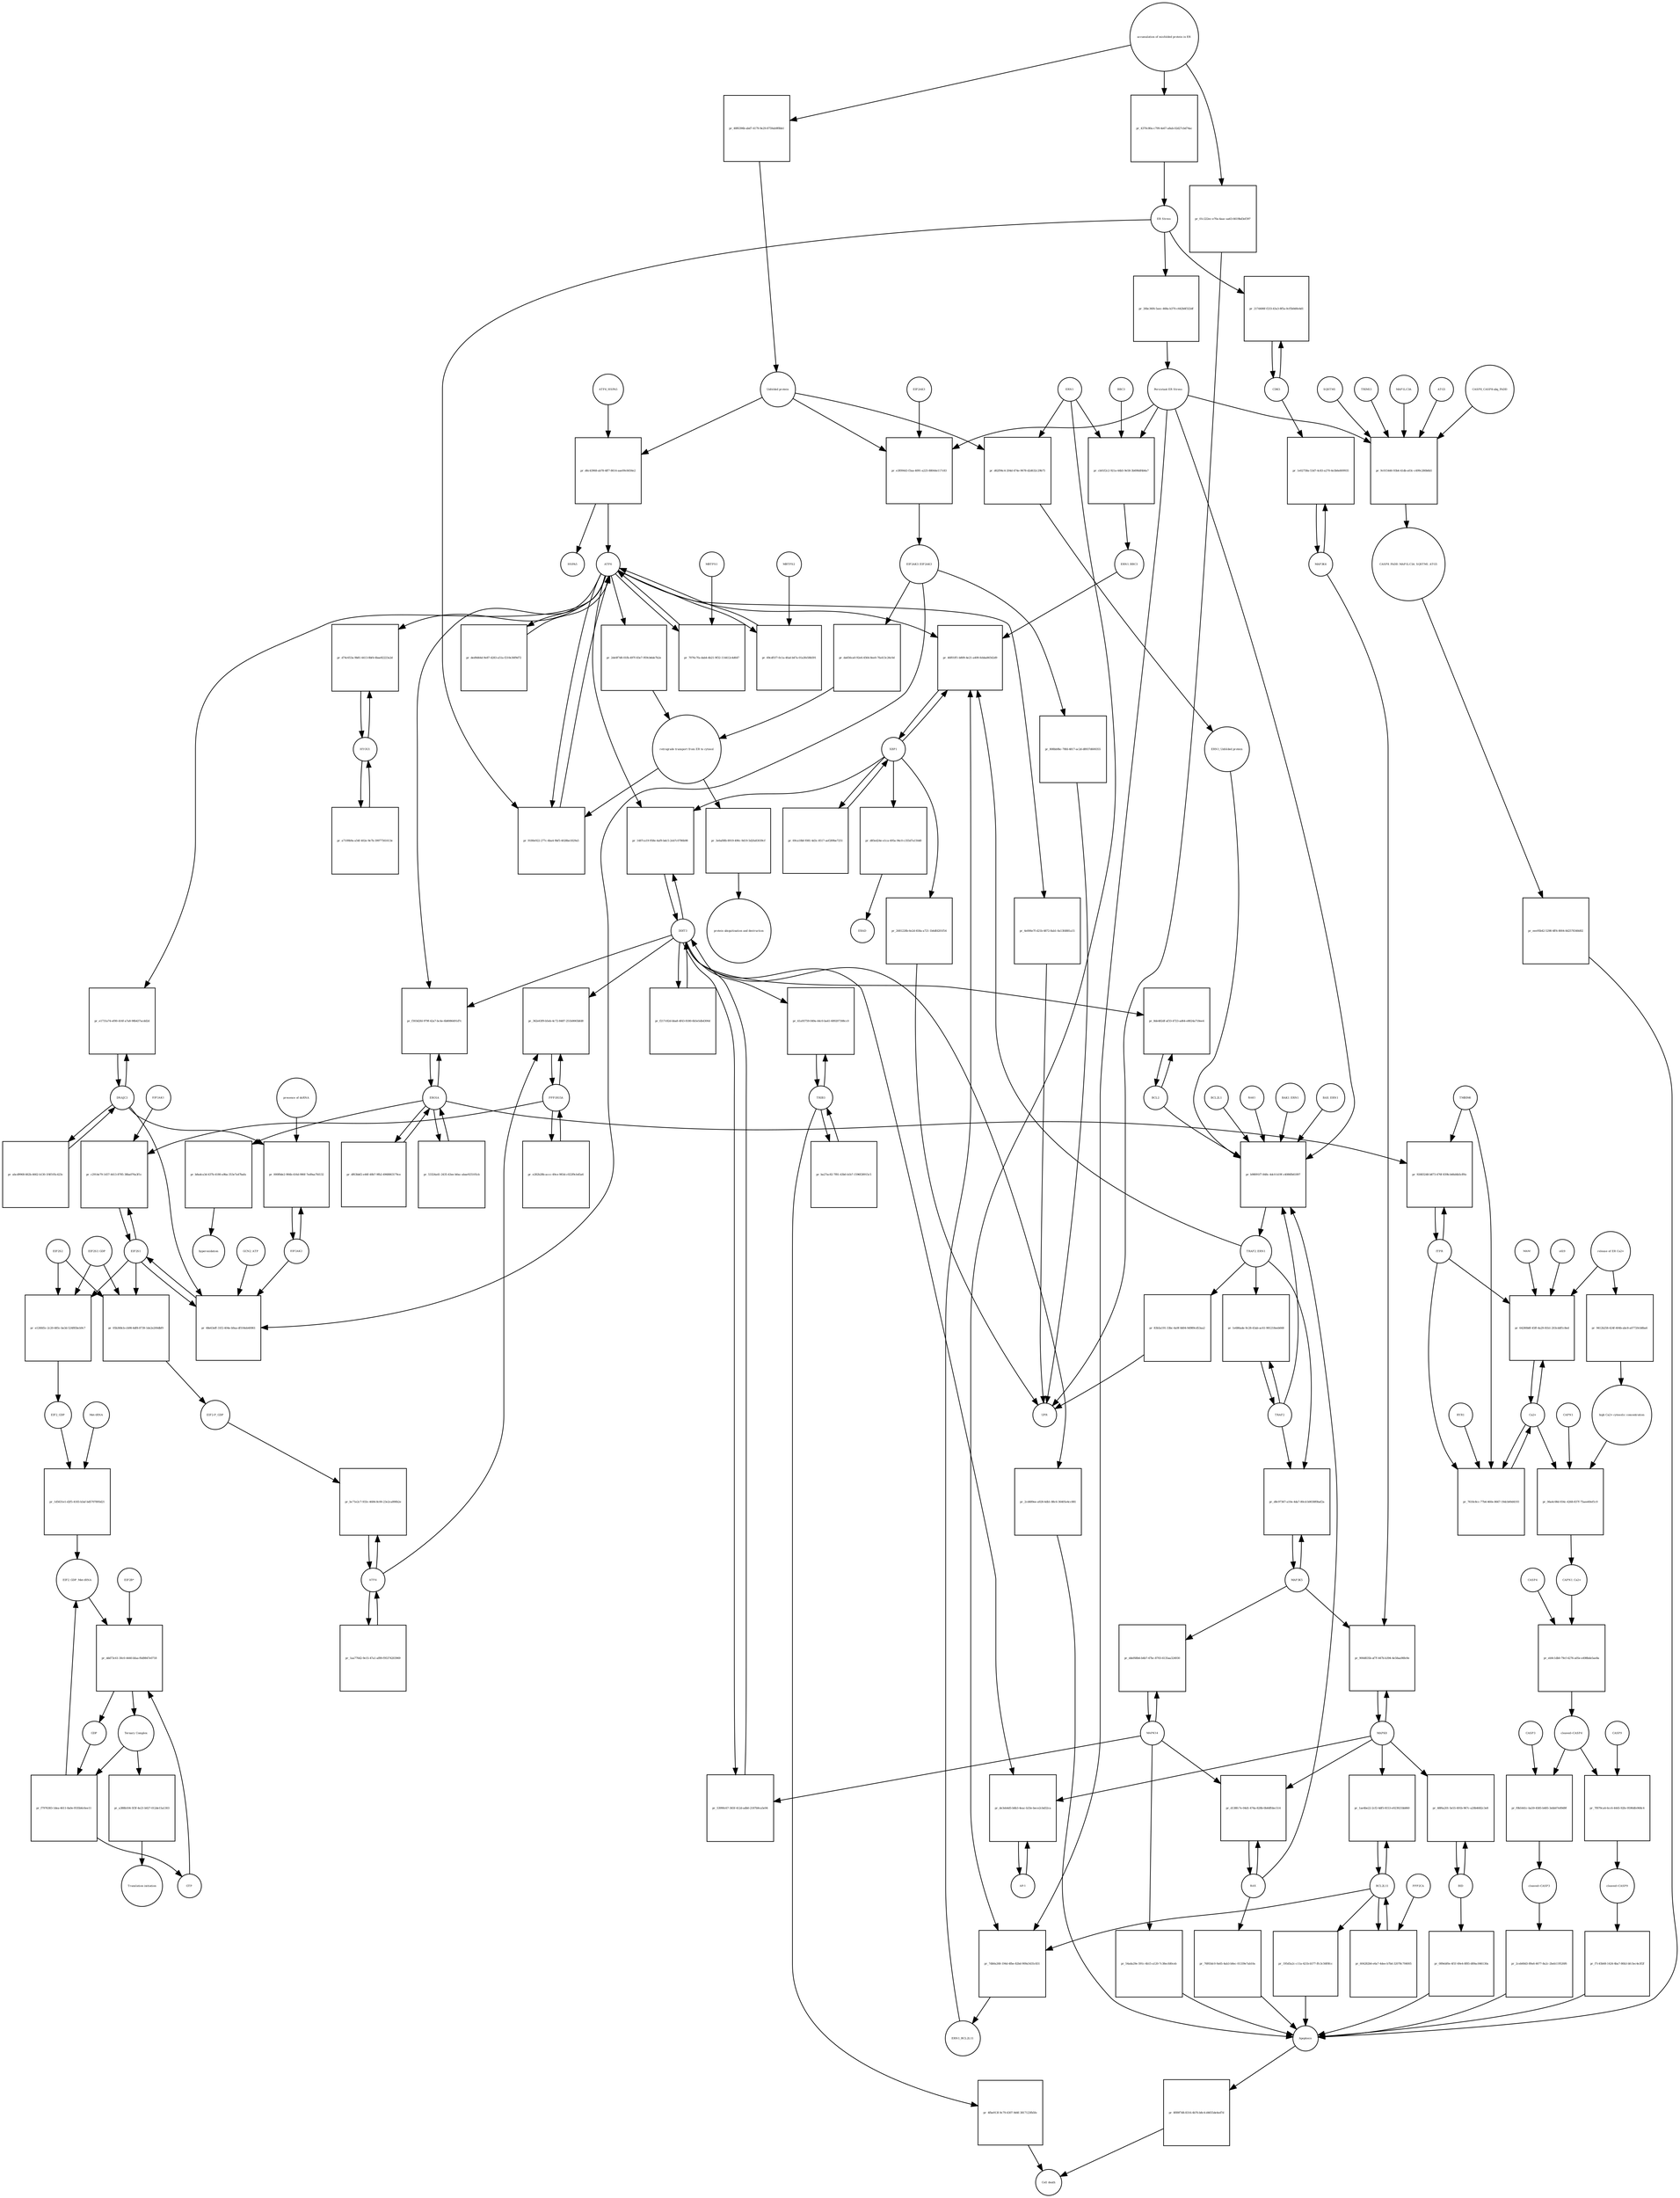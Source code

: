 strict digraph  {
ATF6_HSPA5 [annotation="", bipartite=0, cls=complex, fontsize=4, label=ATF6_HSPA5, shape=circle];
"pr_d6c43968-ab78-4ff7-8614-aae09c6656e2" [annotation="", bipartite=1, cls=process, fontsize=4, label="pr_d6c43968-ab78-4ff7-8614-aae09c6656e2", shape=square];
ATF6 [annotation="urn_miriam_hgnc.symbol_ATF6", bipartite=0, cls=macromolecule, fontsize=4, label=ATF6, shape=circle];
HSPA5 [annotation="urn_miriam_hgnc.symbol_HSPA5", bipartite=0, cls=macromolecule, fontsize=4, label=HSPA5, shape=circle];
"Unfolded protein" [annotation="", bipartite=0, cls=macromolecule, fontsize=4, label="Unfolded protein", shape=circle];
ERN1 [annotation="urn_miriam_hgnc.symbol_ERN1", bipartite=0, cls=macromolecule, fontsize=4, label=ERN1, shape=circle];
"pr_d62f94c4-204d-474e-9678-d2d632c29b75" [annotation="", bipartite=1, cls=process, fontsize=4, label="pr_d62f94c4-204d-474e-9678-d2d632c29b75", shape=square];
"ERN1_Unfolded protein" [annotation="", bipartite=0, cls=complex, fontsize=4, label="ERN1_Unfolded protein", shape=circle];
EIF2AK3_EIF2AK3 [annotation="", bipartite=0, cls=complex, fontsize=4, label=EIF2AK3_EIF2AK3, shape=circle];
"pr_da656ca0-92e6-4564-8ee0-7fa413c26c0d" [annotation="", bipartite=1, cls=process, fontsize=4, label="pr_da656ca0-92e6-4564-8ee0-7fa413c26c0d", shape=square];
"retrograde transport from ER to cytosol" [annotation="", bipartite=0, cls=phenotype, fontsize=4, label="retrograde transport from ER to cytosol", shape=circle];
"pr_2de0f7d0-01fb-497f-83e7-959cb6de7b2e" [annotation="", bipartite=1, cls=process, fontsize=4, label="pr_2de0f7d0-01fb-497f-83e7-959cb6de7b2e", shape=square];
"pr_3e6af8fb-8919-490c-9d19-5d2fa83039cf" [annotation="", bipartite=1, cls=process, fontsize=4, label="pr_3e6af8fb-8919-490c-9d19-5d2fa83039cf", shape=square];
"protein ubiquitination and destruction" [annotation="", bipartite=0, cls=phenotype, fontsize=4, label="protein ubiquitination and destruction", shape=circle];
"pr_b98091f7-848c-4dc0-b19f-c4086fb61897" [annotation="", bipartite=1, cls=process, fontsize=4, label="pr_b98091f7-848c-4dc0-b19f-c4086fb61897", shape=square];
TRAF2_ERN1 [annotation="", bipartite=0, cls=complex, fontsize=4, label=TRAF2_ERN1, shape=circle];
BAK1_ERN1 [annotation="", bipartite=0, cls=complex, fontsize=4, label=BAK1_ERN1, shape=circle];
BAX_ERN1 [annotation="", bipartite=0, cls=complex, fontsize=4, label=BAX_ERN1, shape=circle];
BCL2 [annotation="urn_miriam_hgnc.symbol_BCL2", bipartite=0, cls="nucleic acid feature", fontsize=4, label=BCL2, shape=circle];
BCL2L1 [annotation="urn_miriam_hgnc.symbol_BCL2L1", bipartite=0, cls=macromolecule, fontsize=4, label=BCL2L1, shape=circle];
"Persistant ER Stress" [annotation="", bipartite=0, cls=phenotype, fontsize=4, label="Persistant ER Stress", shape=circle];
BAX [annotation="urn_miriam_hgnc.symbol_BAX", bipartite=0, cls=macromolecule, fontsize=4, label=BAX, shape=circle];
BAK1 [annotation="urn_miriam_hgnc.symbol_BAK1", bipartite=0, cls=macromolecule, fontsize=4, label=BAK1, shape=circle];
TRAF2 [annotation="urn_miriam_hgnc.symbol_TRAF2", bipartite=0, cls=macromolecule, fontsize=4, label=TRAF2, shape=circle];
XBP1 [annotation="urn_miriam_hgnc.symbol_XBP1", bipartite=0, cls=macromolecule, fontsize=4, label=XBP1, shape=circle];
"pr_46f01ff1-b809-4e21-a409-febba86542d9" [annotation="", bipartite=1, cls=process, fontsize=4, label="pr_46f01ff1-b809-4e21-a409-febba86542d9", shape=square];
ERN1_BBC3 [annotation="", bipartite=0, cls=complex, fontsize=4, label=ERN1_BBC3, shape=circle];
ERN1_BCL2L11 [annotation="", bipartite=0, cls=complex, fontsize=4, label=ERN1_BCL2L11, shape=circle];
"pr_69ca18bf-f081-4d3c-8517-aef289be7251" [annotation="", bipartite=1, cls=process, fontsize=4, label="pr_69ca18bf-f081-4d3c-8517-aef289be7251", shape=square];
"pr_d85ed24e-e1ca-495a-94c0-c355d7a150d0" [annotation="", bipartite=1, cls=process, fontsize=4, label="pr_d85ed24e-e1ca-495a-94c0-c355d7a150d0", shape=square];
ERAD [annotation="", bipartite=0, cls=phenotype, fontsize=4, label=ERAD, shape=circle];
"pr_2681228b-6e2d-458a-a721-1b6dfd201f54" [annotation="", bipartite=1, cls=process, fontsize=4, label="pr_2681228b-6e2d-458a-a721-1b6dfd201f54", shape=square];
UPR [annotation="", bipartite=0, cls=phenotype, fontsize=4, label=UPR, shape=circle];
"pr_1e686ade-9c28-43ab-ac61-981218eeb668" [annotation="", bipartite=1, cls=process, fontsize=4, label="pr_1e686ade-9c28-43ab-ac61-981218eeb668", shape=square];
MAPK8 [annotation="urn_miriam_hgnc.symbol_MAPK8", bipartite=0, cls=macromolecule, fontsize=4, label=MAPK8, shape=circle];
"pr_900d835b-af7f-447b-b394-4e58aa98fe9e" [annotation="", bipartite=1, cls=process, fontsize=4, label="pr_900d835b-af7f-447b-b394-4e58aa98fe9e", shape=square];
MAP3K4 [annotation="urn_miriam_hgnc.symbol_MAP3K4", bipartite=0, cls=macromolecule, fontsize=4, label=MAP3K4, shape=circle];
MAP3K5 [annotation="urn_miriam_hgnc.symbol_MAP3K5", bipartite=0, cls=macromolecule, fontsize=4, label=MAP3K5, shape=circle];
MAPK14 [annotation="urn_miriam_hgnc.symbol_MAPK14", bipartite=0, cls=macromolecule, fontsize=4, label=MAPK14, shape=circle];
"pr_ddef68b6-b4b7-47bc-8703-6135aa324930" [annotation="", bipartite=1, cls=process, fontsize=4, label="pr_ddef68b6-b4b7-47bc-8703-6135aa324930", shape=square];
"pr_54ada29e-591c-4b15-a120-7c38ecfd0ceb" [annotation="", bipartite=1, cls=process, fontsize=4, label="pr_54ada29e-591c-4b15-a120-7c38ecfd0ceb", shape=square];
Apoptosis [annotation="", bipartite=0, cls=phenotype, fontsize=4, label=Apoptosis, shape=circle];
DDIT3 [annotation="urn_miriam_hgnc.symbol_DDIT3", bipartite=0, cls=macromolecule, fontsize=4, label=DDIT3, shape=circle];
"pr_53990c67-365f-412d-adb0-2187b9ca5e94" [annotation="", bipartite=1, cls=process, fontsize=4, label="pr_53990c67-365f-412d-adb0-2187b9ca5e94", shape=square];
"pr_2cd489ee-a928-4db1-88c6-36405e4cc881" [annotation="", bipartite=1, cls=process, fontsize=4, label="pr_2cd489ee-a928-4db1-88c6-36405e4cc881", shape=square];
"pr_8de482df-af33-4723-ad64-e8024a718ee4" [annotation="", bipartite=1, cls=process, fontsize=4, label="pr_8de482df-af33-4723-ad64-e8024a718ee4", shape=square];
"pr_9180e922-277c-4ba4-9bf5-4028be1829a5" [annotation="", bipartite=1, cls=process, fontsize=4, label="pr_9180e922-277c-4ba4-9bf5-4028be1829a5", shape=square];
"ER Stress" [annotation="", bipartite=0, cls=phenotype, fontsize=4, label="ER Stress", shape=circle];
"pr_7076c7fa-dab4-4b21-9f32-114412c4d647" [annotation="", bipartite=1, cls=process, fontsize=4, label="pr_7076c7fa-dab4-4b21-9f32-114412c4d647", shape=square];
MBTPS1 [annotation="urn_miriam_hgnc.symbol_MBTPS1", bipartite=0, cls=macromolecule, fontsize=4, label=MBTPS1, shape=circle];
"pr_69cdf1f7-0c1a-4fad-b47a-01a3fe58b591" [annotation="", bipartite=1, cls=process, fontsize=4, label="pr_69cdf1f7-0c1a-4fad-b47a-01a3fe58b591", shape=square];
MBTPS2 [annotation="urn_miriam_hgnc.symbol_MBTPS2", bipartite=0, cls=macromolecule, fontsize=4, label=MBTPS2, shape=circle];
"pr_ded9d44d-9e87-4283-a51a-f210e36f9d72" [annotation="", bipartite=1, cls=process, fontsize=4, label="pr_ded9d44d-9e87-4283-a51a-f210e36f9d72", shape=square];
"pr_f217c82d-bba8-4f43-8180-6b5e5db4300d" [annotation="", bipartite=1, cls=process, fontsize=4, label="pr_f217c82d-bba8-4f43-8180-6b5e5db4300d", shape=square];
"pr_1487ca19-958e-4af9-bdc5-2eb7c0786b98" [annotation="", bipartite=1, cls=process, fontsize=4, label="pr_1487ca19-958e-4af9-bdc5-2eb7c0786b98", shape=square];
EIF2S1 [annotation="urn_miriam_hgnc.symbol_EIF2S1", bipartite=0, cls=macromolecule, fontsize=4, label=EIF2S1, shape=circle];
"pr_48e63eff-31f2-404e-b9aa-df104eb40061" [annotation="", bipartite=1, cls=process, fontsize=4, label="pr_48e63eff-31f2-404e-b9aa-df104eb40061", shape=square];
GCN2_ATP [annotation="", bipartite=0, cls=complex, fontsize=4, label=GCN2_ATP, shape=circle];
EIF2AK2 [annotation="urn_miriam_hgnc.symbol_EIF2AK2", bipartite=0, cls=macromolecule, fontsize=4, label=EIF2AK2, shape=circle];
DNAJC3 [annotation="urn_miriam_hgnc.symbol_DNAJC3", bipartite=0, cls=macromolecule, fontsize=4, label=DNAJC3, shape=circle];
EIF2S2 [annotation="urn_miriam_hgnc.symbol_EIF2S2", bipartite=0, cls=macromolecule, fontsize=4, label=EIF2S2, shape=circle];
"pr_e126fd5c-2c20-485c-be3d-524f85bcb9c7" [annotation="", bipartite=1, cls=process, fontsize=4, label="pr_e126fd5c-2c20-485c-be3d-524f85bcb9c7", shape=square];
EIF2S3_GDP [annotation="", bipartite=0, cls=complex, fontsize=4, label=EIF2S3_GDP, shape=circle];
EIF2_GDP [annotation="", bipartite=0, cls=complex, fontsize=4, label=EIF2_GDP, shape=circle];
"EIF2_GDP_Met-tRNA" [annotation="", bipartite=0, cls=complex, fontsize=4, label="EIF2_GDP_Met-tRNA", shape=circle];
"pr_ddd73c61-30c0-4440-bfaa-f6d9847e0718" [annotation="", bipartite=1, cls=process, fontsize=4, label="pr_ddd73c61-30c0-4440-bfaa-f6d9847e0718", shape=square];
"Ternary Complex" [annotation="", bipartite=0, cls=complex, fontsize=4, label="Ternary Complex", shape=circle];
"EIF2B*" [annotation="", bipartite=0, cls=complex, fontsize=4, label="EIF2B*", shape=circle];
GTP [annotation="urn_miriam_obo.chebi_CHEBI%3A57600", bipartite=0, cls="simple chemical", fontsize=4, label=GTP, shape=circle];
GDP [annotation="urn_miriam_obo.chebi_CHEBI%3A65180", bipartite=0, cls="simple chemical", fontsize=4, label=GDP, shape=circle];
"pr_f7976383-1dea-4611-8a0e-f035b6c6ee11" [annotation="", bipartite=1, cls=process, fontsize=4, label="pr_f7976383-1dea-4611-8a0e-f035b6c6ee11", shape=square];
ATF4 [annotation="urn_miriam_hgnc.symbol_ATF4", bipartite=0, cls=macromolecule, fontsize=4, label=ATF4, shape=circle];
"pr_bc71e2c7-933c-4684-8c00-23e2ca890b2e" [annotation="", bipartite=1, cls=process, fontsize=4, label="pr_bc71e2c7-933c-4684-8c00-23e2ca890b2e", shape=square];
"EIF2-P_GDP" [annotation="", bipartite=0, cls=complex, fontsize=4, label="EIF2-P_GDP", shape=circle];
"pr_1aa770d2-9e15-47a1-af89-f95374203969" [annotation="", bipartite=1, cls=process, fontsize=4, label="pr_1aa770d2-9e15-47a1-af89-f95374203969", shape=square];
PPP1R15A [annotation="urn_miriam_hgnc.symbol_PPP1R15A", bipartite=0, cls=macromolecule, fontsize=4, label=PPP1R15A, shape=circle];
"pr_362e63f9-b5eb-4c72-8487-251b0065bfd8" [annotation="", bipartite=1, cls=process, fontsize=4, label="pr_362e63f9-b5eb-4c72-8487-251b0065bfd8", shape=square];
"pr_e282b28b-accc-49ce-983d-c022f9cb45a6" [annotation="", bipartite=1, cls=process, fontsize=4, label="pr_e282b28b-accc-49ce-983d-c022f9cb45a6", shape=square];
"pr_a388b104-5f3f-4e21-b027-012de15a1303" [annotation="", bipartite=1, cls=process, fontsize=4, label="pr_a388b104-5f3f-4e21-b027-012de15a1303", shape=square];
"Translation initiation" [annotation="", bipartite=0, cls=phenotype, fontsize=4, label="Translation initiation", shape=circle];
"pr_d8c97367-a10e-4da7-80cd-b0038f0baf2a" [annotation="", bipartite=1, cls=process, fontsize=4, label="pr_d8c97367-a10e-4da7-80cd-b0038f0baf2a", shape=square];
ERO1A [annotation="urn_miriam_hgnc.symbol_ERO1A", bipartite=0, cls=macromolecule, fontsize=4, label=ERO1A, shape=circle];
"pr_f303d2fd-979f-42a7-bc4e-6b8086491d7c" [annotation="", bipartite=1, cls=process, fontsize=4, label="pr_f303d2fd-979f-42a7-bc4e-6b8086491d7c", shape=square];
"pr_53324a41-2435-43ee-b0ac-abae925105cb" [annotation="", bipartite=1, cls=process, fontsize=4, label="pr_53324a41-2435-43ee-b0ac-abae925105cb", shape=square];
"pr_c2914e79-1457-4413-8785-38ba076a3f1c" [annotation="", bipartite=1, cls=process, fontsize=4, label="pr_c2914e79-1457-4413-8785-38ba076a3f1c", shape=square];
EIF2AK1 [annotation="urn_miriam_hgnc.symbol_EIF2AK1", bipartite=0, cls=macromolecule, fontsize=4, label=EIF2AK1, shape=circle];
"pr_d138fc7e-04d1-474a-828b-0b44ffdec514" [annotation="", bipartite=1, cls=process, fontsize=4, label="pr_d138fc7e-04d1-474a-828b-0b44ffdec514", shape=square];
"pr_76f65dc0-9a65-4ab3-b8ec-01339e7ab10a" [annotation="", bipartite=1, cls=process, fontsize=4, label="pr_76f65dc0-9a65-4ab3-b8ec-01339e7ab10a", shape=square];
"Ca2+" [annotation="urn_miriam_obo.chebi_CHEBI%3A29108", bipartite=0, cls="simple chemical", fontsize=4, label="Ca2+", shape=circle];
"pr_64280b8f-45ff-4a29-81b1-203cddf1c8ed" [annotation="", bipartite=1, cls=process, fontsize=4, label="pr_64280b8f-45ff-4a29-81b1-203cddf1c8ed", shape=square];
"release of ER Ca2+" [annotation="", bipartite=0, cls=phenotype, fontsize=4, label="release of ER Ca2+", shape=circle];
ITPR [annotation="urn_miriam_hgnc.symbol_ITPR1|urn_miriam_hgnc.symbol_ITPR2|urn_miriam_hgnc.symbol_ITPR3", bipartite=0, cls=macromolecule, fontsize=4, label=ITPR, shape=circle];
MAM [annotation="", bipartite=0, cls=phenotype, fontsize=4, label=MAM, shape=circle];
s619 [annotation="", bipartite=0, cls=complex, fontsize=4, label=s619, shape=circle];
"pr_1e02758a-53d7-4c83-a270-4e3b6e809935" [annotation="", bipartite=1, cls=process, fontsize=4, label="pr_1e02758a-53d7-4c83-a270-4e3b6e809935", shape=square];
CDK5 [annotation="urn_miriam_hgnc.symbol_CDK5", bipartite=0, cls=macromolecule, fontsize=4, label=CDK5, shape=circle];
"pr_217d406f-f233-43a3-8f5a-0cf5b0d0e4d1" [annotation="", bipartite=1, cls="uncertain process", fontsize=4, label="pr_217d406f-f233-43a3-8f5a-0cf5b0d0e4d1", shape=square];
"pr_8f89f7d8-8316-4b76-b8c4-d4655de4ed7d" [annotation="", bipartite=1, cls=process, fontsize=4, label="pr_8f89f7d8-8316-4b76-b8c4-d4655de4ed7d", shape=square];
"Cell death" [annotation="", bipartite=0, cls=phenotype, fontsize=4, label="Cell death", shape=circle];
"pr_7618c8cc-77b4-460e-8667-19dcb00d4193" [annotation="", bipartite=1, cls=process, fontsize=4, label="pr_7618c8cc-77b4-460e-8667-19dcb00d4193", shape=square];
TMBIM6 [annotation="urn_miriam_hgnc.symbol_TMBIM6", bipartite=0, cls=macromolecule, fontsize=4, label=TMBIM6, shape=circle];
RYR1 [annotation="urn_miriam_hgnc.symbol_RYR1", bipartite=0, cls=macromolecule, fontsize=4, label=RYR1, shape=circle];
EIF2AK3 [annotation="urn_miriam_hgnc.symbol_EIF2AK3", bipartite=0, cls=macromolecule, fontsize=4, label=EIF2AK3, shape=circle];
"pr_e3f09443-f3aa-4091-a225-88044e117c83" [annotation="", bipartite=1, cls=process, fontsize=4, label="pr_e3f09443-f3aa-4091-a225-88044e117c83", shape=square];
"pr_b8adca3d-437b-4180-a9ba-353e7a47bafa" [annotation="", bipartite=1, cls=process, fontsize=4, label="pr_b8adca3d-437b-4180-a9ba-353e7a47bafa", shape=square];
hyperoxidation [annotation="", bipartite=0, cls=phenotype, fontsize=4, label=hyperoxidation, shape=circle];
"pr_df63bbf2-e46f-48b7-9fb2-4968863179ce" [annotation="", bipartite=1, cls=process, fontsize=4, label="pr_df63bbf2-e46f-48b7-9fb2-4968863179ce", shape=square];
"pr_26bc36f4-5aec-468a-b370-c642b6f322df" [annotation="", bipartite=1, cls=process, fontsize=4, label="pr_26bc36f4-5aec-468a-b370-c642b6f322df", shape=square];
"CASP8_CASP8-ubq_FADD" [annotation="", bipartite=0, cls=complex, fontsize=4, label="CASP8_CASP8-ubq_FADD", shape=circle];
"pr_9c015446-93b4-41db-a03c-c499c280b6b5" [annotation="", bipartite=1, cls=process, fontsize=4, label="pr_9c015446-93b4-41db-a03c-c499c280b6b5", shape=square];
"SQSTM1 " [annotation="urn_miriam_hgnc.symbol_SQSTM1", bipartite=0, cls=macromolecule, fontsize=4, label="SQSTM1 ", shape=circle];
CASP8_FADD_MAP1LC3A_SQSTM1_ATG5 [annotation="", bipartite=0, cls=complex, fontsize=4, label=CASP8_FADD_MAP1LC3A_SQSTM1_ATG5, shape=circle];
TRIM13 [annotation="urn_miriam_hgnc.symbol_TRIM13", bipartite=0, cls=macromolecule, fontsize=4, label=TRIM13, shape=circle];
MAP1LC3A [annotation="urn_miriam_hgnc.symbol_MAP1LC3A", bipartite=0, cls=macromolecule, fontsize=4, label=MAP1LC3A, shape=circle];
ATG5 [annotation="urn_miriam_hgnc.symbol_ATG5", bipartite=0, cls=macromolecule, fontsize=4, label=ATG5, shape=circle];
"pr_eee95b42-5298-4ff4-8004-8d2578348d02" [annotation="", bipartite=1, cls=process, fontsize=4, label="pr_eee95b42-5298-4ff4-8004-8d2578348d02", shape=square];
"AP-1" [annotation="urn_miriam_hgnc.symbol_FOS|urn_miriam_hgnc.symbol_FOSB|urn_miriam_hgnc.symbol_FOSL1|urn_miriam_hgnc.symbol_FOSL2|urn_miriam_hgnc.symbol_JUN|urn_miriam_hgnc.symbol_JUNB|urn_miriam_hgnc.symbol_JUND", bipartite=0, cls=macromolecule, fontsize=4, label="AP-1", shape=circle];
"pr_de3eb4d5-b6b3-4eac-b33e-bece2cbd32ca" [annotation="", bipartite=1, cls=process, fontsize=4, label="pr_de3eb4d5-b6b3-4eac-b33e-bece2cbd32ca", shape=square];
"pr_000f8de2-984b-416d-986f-7ed9aa7fd132" [annotation="", bipartite=1, cls=process, fontsize=4, label="pr_000f8de2-984b-416d-986f-7ed9aa7fd132", shape=square];
"presence of dsRNA" [annotation="", bipartite=0, cls=phenotype, fontsize=4, label="presence of dsRNA", shape=circle];
"Met-tRNA" [annotation="urn_miriam_hgnc_HGNC%3A34779", bipartite=0, cls="nucleic acid feature", fontsize=4, label="Met-tRNA", shape=circle];
"pr_1d5631e1-d2f5-4183-b3af-bd5707895d21" [annotation="", bipartite=1, cls=process, fontsize=4, label="pr_1d5631e1-d2f5-4183-b3af-bd5707895d21", shape=square];
"pr_05b368cb-cb98-4df8-8739-1de2e200dbf9" [annotation="", bipartite=1, cls=process, fontsize=4, label="pr_05b368cb-cb98-4df8-8739-1de2e200dbf9", shape=square];
"accumulation of misfolded protein in ER" [annotation="", bipartite=0, cls=phenotype, fontsize=4, label="accumulation of misfolded protein in ER", shape=circle];
"pr_48f6396b-abd7-4179-9e29-8759ab9f8bb1" [annotation="", bipartite=1, cls=process, fontsize=4, label="pr_48f6396b-abd7-4179-9e29-8759ab9f8bb1", shape=square];
"pr_4370c80a-c799-4e67-a8ab-02d27cbd74ac" [annotation="", bipartite=1, cls=process, fontsize=4, label="pr_4370c80a-c799-4e67-a8ab-02d27cbd74ac", shape=square];
"pr_01c222ec-e70a-4aac-aa63-6619bd3ef397" [annotation="", bipartite=1, cls=process, fontsize=4, label="pr_01c222ec-e70a-4aac-aa63-6619bd3ef397", shape=square];
"pr_808bb9bc-78fd-4817-ac2d-d8937d600355" [annotation="", bipartite=1, cls=process, fontsize=4, label="pr_808bb9bc-78fd-4817-ac2d-d8937d600355", shape=square];
"pr_83b5a191-33bc-4a9f-8d04-9d989cd53aa2" [annotation="", bipartite=1, cls=process, fontsize=4, label="pr_83b5a191-33bc-4a9f-8d04-9d989cd53aa2", shape=square];
"pr_4e006e7f-d21b-4872-8ab1-0a13fd881a15" [annotation="", bipartite=1, cls=process, fontsize=4, label="pr_4e006e7f-d21b-4872-8ab1-0a13fd881a15", shape=square];
BCL2L11 [annotation="urn_miriam_hgnc.symbol_BCL2L11", bipartite=0, cls=macromolecule, fontsize=4, label=BCL2L11, shape=circle];
"pr_1ae4be22-2cf2-4df5-8153-e923921bb860" [annotation="", bipartite=1, cls=process, fontsize=4, label="pr_1ae4be22-2cf2-4df5-8153-e923921bb860", shape=square];
BID [annotation="urn_miriam_hgnc.symbol_BID", bipartite=0, cls=macromolecule, fontsize=4, label=BID, shape=circle];
"pr_48f6a201-5e55-491b-967c-a20b4682c3e8" [annotation="", bipartite=1, cls=process, fontsize=4, label="pr_48f6a201-5e55-491b-967c-a20b4682c3e8", shape=square];
"pr_195d5a2c-c11a-421b-b577-ffc3c56f0fcc" [annotation="", bipartite=1, cls=process, fontsize=4, label="pr_195d5a2c-c11a-421b-b577-ffc3c56f0fcc", shape=square];
"pr_089ebf0e-4f1f-49e4-8f85-d89ac846130a" [annotation="", bipartite=1, cls=process, fontsize=4, label="pr_089ebf0e-4f1f-49e4-8f85-d89ac846130a", shape=square];
"pr_7db0a268-194d-4fbe-82bd-909a5435c831" [annotation="", bipartite=1, cls=process, fontsize=4, label="pr_7db0a268-194d-4fbe-82bd-909a5435c831", shape=square];
"pr_cb01f2c2-921a-44b5-9e58-3b698df4b6a7" [annotation="", bipartite=1, cls=process, fontsize=4, label="pr_cb01f2c2-921a-44b5-9e58-3b698df4b6a7", shape=square];
BBC3 [annotation="urn_miriam_hgnc.symbol_BBC3", bipartite=0, cls=macromolecule, fontsize=4, label=BBC3, shape=circle];
"pr_604282b6-e6a7-4dee-b7bd-32078c704005" [annotation="", bipartite=1, cls=process, fontsize=4, label="pr_604282b6-e6a7-4dee-b7bd-32078c704005", shape=square];
PPP2CA [annotation="urn_miriam_hgnc.symbol_PPP2CA", bipartite=0, cls=macromolecule, fontsize=4, label=PPP2CA, shape=circle];
TRIB3 [annotation="urn_miriam_hgnc.symbol_TRIB3", bipartite=0, cls=macromolecule, fontsize=4, label=TRIB3, shape=circle];
"pr_41a93759-049a-44c0-ba41-689207308cc0" [annotation="", bipartite=1, cls=process, fontsize=4, label="pr_41a93759-049a-44c0-ba41-689207308cc0", shape=square];
"pr_ba27ac82-7f81-43b0-b1b7-1596f28915c5" [annotation="", bipartite=1, cls=process, fontsize=4, label="pr_ba27ac82-7f81-43b0-b1b7-1596f28915c5", shape=square];
"pr_4fbe913f-9c79-4307-9d4f-3817123fb5fe" [annotation="", bipartite=1, cls=process, fontsize=4, label="pr_4fbe913f-9c79-4307-9d4f-3817123fb5fe", shape=square];
"pr_9412b258-424f-404b-abc8-a07720cb8ba6" [annotation="", bipartite=1, cls=process, fontsize=4, label="pr_9412b258-424f-404b-abc8-a07720cb8ba6", shape=square];
"high Ca2+ cytosolic concentration" [annotation="", bipartite=0, cls=phenotype, fontsize=4, label="high Ca2+ cytosolic concentration", shape=circle];
"pr_e1731a74-ef00-416f-a7a8-98b437acdd2d" [annotation="", bipartite=1, cls=process, fontsize=4, label="pr_e1731a74-ef00-416f-a7a8-98b437acdd2d", shape=square];
"pr_abcd9968-662b-4662-b130-1f4f105c423c" [annotation="", bipartite=1, cls=process, fontsize=4, label="pr_abcd9968-662b-4662-b130-1f4f105c423c", shape=square];
"pr_92683248-b873-476f-839b-b66d4b5cff6c" [annotation="", bipartite=1, cls=process, fontsize=4, label="pr_92683248-b873-476f-839b-b66d4b5cff6c", shape=square];
CASP4 [annotation="urn_miriam_hgnc.symbol_CASP4", bipartite=0, cls=macromolecule, fontsize=4, label=CASP4, shape=circle];
"pr_eb9c1db0-79cf-4276-a05e-e498bde5ae8a" [annotation="", bipartite=1, cls=process, fontsize=4, label="pr_eb9c1db0-79cf-4276-a05e-e498bde5ae8a", shape=square];
"cleaved~CASP4" [annotation="urn_miriam_hgnc.symbol_CASP4", bipartite=0, cls=macromolecule, fontsize=4, label="cleaved~CASP4", shape=circle];
"CAPN1_Ca2+" [annotation="", bipartite=0, cls=complex, fontsize=4, label="CAPN1_Ca2+", shape=circle];
CASP3 [annotation="urn_miriam_hgnc.symbol_CASP3", bipartite=0, cls=macromolecule, fontsize=4, label=CASP3, shape=circle];
"pr_f0b5441c-ba59-4585-b485-3ebb07e89d9f" [annotation="", bipartite=1, cls=process, fontsize=4, label="pr_f0b5441c-ba59-4585-b485-3ebb07e89d9f", shape=square];
"cleaved~CASP3" [annotation="urn_miriam_hgnc.symbol_CASP3", bipartite=0, cls=macromolecule, fontsize=4, label="cleaved~CASP3", shape=circle];
CASP9 [annotation="urn_miriam_hgnc.symbol_CSAP9", bipartite=0, cls=macromolecule, fontsize=4, label=CASP9, shape=circle];
"pr_7f879ca4-6cc6-4445-92fe-9590dfe968c4" [annotation="", bipartite=1, cls=process, fontsize=4, label="pr_7f879ca4-6cc6-4445-92fe-9590dfe968c4", shape=square];
"cleaved~CASP9" [annotation="urn_miriam_hgnc.symbol_CASP9", bipartite=0, cls=macromolecule, fontsize=4, label="cleaved~CASP9", shape=circle];
CAPN1 [annotation="urn_miriam_hgnc.symbol_CAPN1", bipartite=0, cls=macromolecule, fontsize=4, label=CAPN1, shape=circle];
"pr_06a4c08d-934c-4268-837f-75aee60ef1c9" [annotation="", bipartite=1, cls=process, fontsize=4, label="pr_06a4c08d-934c-4268-837f-75aee60ef1c9", shape=square];
"pr_2ceb68d3-89a6-4677-8a2c-2beb119526f6" [annotation="", bipartite=1, cls=process, fontsize=4, label="pr_2ceb68d3-89a6-4677-8a2c-2beb119526f6", shape=square];
"pr_f7c45b68-1424-4ba7-86b3-bfc5ec4e3f2f" [annotation="", bipartite=1, cls=process, fontsize=4, label="pr_f7c45b68-1424-4ba7-86b3-bfc5ec4e3f2f", shape=square];
HYOU1 [annotation="urn_miriam_hgnc.symbol_HYOU1", bipartite=0, cls=macromolecule, fontsize=4, label=HYOU1, shape=circle];
"pr_d74c653a-9b81-4413-8bf4-6bae82223a2d" [annotation="", bipartite=1, cls=process, fontsize=4, label="pr_d74c653a-9b81-4413-8bf4-6bae82223a2d", shape=square];
"pr_a7109b9a-a54f-402e-9e7b-39977561613e" [annotation="", bipartite=1, cls=process, fontsize=4, label="pr_a7109b9a-a54f-402e-9e7b-39977561613e", shape=square];
ATF6_HSPA5 -> "pr_d6c43968-ab78-4ff7-8614-aae09c6656e2"  [annotation="", interaction_type=consumption];
"pr_d6c43968-ab78-4ff7-8614-aae09c6656e2" -> ATF6  [annotation="", interaction_type=production];
"pr_d6c43968-ab78-4ff7-8614-aae09c6656e2" -> HSPA5  [annotation="", interaction_type=production];
ATF6 -> "pr_2de0f7d0-01fb-497f-83e7-959cb6de7b2e"  [annotation="", interaction_type=consumption];
ATF6 -> "pr_46f01ff1-b809-4e21-a409-febba86542d9"  [annotation="urn_miriam_pubmed_26587781|urn_miriam_pubmed_23430059", interaction_type=catalysis];
ATF6 -> "pr_9180e922-277c-4ba4-9bf5-4028be1829a5"  [annotation="", interaction_type=consumption];
ATF6 -> "pr_7076c7fa-dab4-4b21-9f32-114412c4d647"  [annotation="", interaction_type=consumption];
ATF6 -> "pr_69cdf1f7-0c1a-4fad-b47a-01a3fe58b591"  [annotation="", interaction_type=consumption];
ATF6 -> "pr_ded9d44d-9e87-4283-a51a-f210e36f9d72"  [annotation="", interaction_type=consumption];
ATF6 -> "pr_1487ca19-958e-4af9-bdc5-2eb7c0786b98"  [annotation="urn_miriam_pubmed_26587781|urn_miriam_pubmed_17991856|urn_miriam_pubmed_28843399", interaction_type=catalysis];
ATF6 -> "pr_f303d2fd-979f-42a7-bc4e-6b8086491d7c"  [annotation="urn_miriam_pubmed_23850759|urn_miriam_pubmed_25387528", interaction_type=catalysis];
ATF6 -> "pr_4e006e7f-d21b-4872-8ab1-0a13fd881a15"  [annotation="", interaction_type=consumption];
ATF6 -> "pr_e1731a74-ef00-416f-a7a8-98b437acdd2d"  [annotation="urn_miriam_pubmed_12601012|urn_miriam_pubmed_18360008", interaction_type=catalysis];
ATF6 -> "pr_d74c653a-9b81-4413-8bf4-6bae82223a2d"  [annotation=urn_miriam_pubmed_18360008, interaction_type=catalysis];
"Unfolded protein" -> "pr_d6c43968-ab78-4ff7-8614-aae09c6656e2"  [annotation="urn_miriam_pubmed_19509052|urn_miriam_pubmed_12847084|urn_miriam_pubmed_23850759", interaction_type=catalysis];
"Unfolded protein" -> "pr_d62f94c4-204d-474e-9678-d2d632c29b75"  [annotation="", interaction_type=consumption];
"Unfolded protein" -> "pr_e3f09443-f3aa-4091-a225-88044e117c83"  [annotation=urn_miriam_pubmed_17991856, interaction_type=catalysis];
ERN1 -> "pr_d62f94c4-204d-474e-9678-d2d632c29b75"  [annotation="", interaction_type=consumption];
ERN1 -> "pr_7db0a268-194d-4fbe-82bd-909a5435c831"  [annotation="", interaction_type=consumption];
ERN1 -> "pr_cb01f2c2-921a-44b5-9e58-3b698df4b6a7"  [annotation="", interaction_type=consumption];
"pr_d62f94c4-204d-474e-9678-d2d632c29b75" -> "ERN1_Unfolded protein"  [annotation="", interaction_type=production];
"ERN1_Unfolded protein" -> "pr_b98091f7-848c-4dc0-b19f-c4086fb61897"  [annotation="", interaction_type=consumption];
EIF2AK3_EIF2AK3 -> "pr_da656ca0-92e6-4564-8ee0-7fa413c26c0d"  [annotation="", interaction_type=consumption];
EIF2AK3_EIF2AK3 -> "pr_48e63eff-31f2-404e-b9aa-df104eb40061"  [annotation="urn_miriam_pubmed_12667446|urn_miriam_pubmed_16246152|urn_miriam_pubmed_12601012|urn_miriam_pubmed_23850759|urn_miriam_pubmed_18360008|urn_miriam_pubmed_26587781", interaction_type=catalysis];
EIF2AK3_EIF2AK3 -> "pr_808bb9bc-78fd-4817-ac2d-d8937d600355"  [annotation="", interaction_type=consumption];
"pr_da656ca0-92e6-4564-8ee0-7fa413c26c0d" -> "retrograde transport from ER to cytosol"  [annotation="", interaction_type=production];
"retrograde transport from ER to cytosol" -> "pr_3e6af8fb-8919-490c-9d19-5d2fa83039cf"  [annotation="", interaction_type=consumption];
"retrograde transport from ER to cytosol" -> "pr_9180e922-277c-4ba4-9bf5-4028be1829a5"  [annotation="urn_miriam_pubmed_18360008|urn_miriam_pubmed_17991856|urn_miriam_pubmed_26587781|urn_miriam_pubmed_12847084", interaction_type=inhibition];
"pr_2de0f7d0-01fb-497f-83e7-959cb6de7b2e" -> "retrograde transport from ER to cytosol"  [annotation="", interaction_type=production];
"pr_3e6af8fb-8919-490c-9d19-5d2fa83039cf" -> "protein ubiquitination and destruction"  [annotation="", interaction_type=production];
"pr_b98091f7-848c-4dc0-b19f-c4086fb61897" -> TRAF2_ERN1  [annotation="", interaction_type=production];
TRAF2_ERN1 -> "pr_46f01ff1-b809-4e21-a409-febba86542d9"  [annotation="urn_miriam_pubmed_26587781|urn_miriam_pubmed_23430059", interaction_type=catalysis];
TRAF2_ERN1 -> "pr_1e686ade-9c28-43ab-ac61-981218eeb668"  [annotation=urn_miriam_pubmed_23850759, interaction_type=catalysis];
TRAF2_ERN1 -> "pr_d8c97367-a10e-4da7-80cd-b0038f0baf2a"  [annotation=urn_miriam_pubmed_23850759, interaction_type=catalysis];
TRAF2_ERN1 -> "pr_83b5a191-33bc-4a9f-8d04-9d989cd53aa2"  [annotation="", interaction_type=consumption];
BAK1_ERN1 -> "pr_b98091f7-848c-4dc0-b19f-c4086fb61897"  [annotation="urn_miriam_pubmed_23850759|urn_miriam_pubmed_23430059|urn_miriam_pubmed_26587781", interaction_type=catalysis];
BAX_ERN1 -> "pr_b98091f7-848c-4dc0-b19f-c4086fb61897"  [annotation="urn_miriam_pubmed_23850759|urn_miriam_pubmed_23430059|urn_miriam_pubmed_26587781", interaction_type=catalysis];
BCL2 -> "pr_b98091f7-848c-4dc0-b19f-c4086fb61897"  [annotation="urn_miriam_pubmed_23850759|urn_miriam_pubmed_23430059|urn_miriam_pubmed_26587781", interaction_type=inhibition];
BCL2 -> "pr_8de482df-af33-4723-ad64-e8024a718ee4"  [annotation="", interaction_type=consumption];
BCL2L1 -> "pr_b98091f7-848c-4dc0-b19f-c4086fb61897"  [annotation="urn_miriam_pubmed_23850759|urn_miriam_pubmed_23430059|urn_miriam_pubmed_26587781", interaction_type=inhibition];
"Persistant ER Stress" -> "pr_b98091f7-848c-4dc0-b19f-c4086fb61897"  [annotation="urn_miriam_pubmed_23850759|urn_miriam_pubmed_23430059|urn_miriam_pubmed_26587781", interaction_type=inhibition];
"Persistant ER Stress" -> "pr_e3f09443-f3aa-4091-a225-88044e117c83"  [annotation=urn_miriam_pubmed_17991856, interaction_type=catalysis];
"Persistant ER Stress" -> "pr_9c015446-93b4-41db-a03c-c499c280b6b5"  [annotation=urn_miriam_pubmed_17991856, interaction_type=catalysis];
"Persistant ER Stress" -> "pr_7db0a268-194d-4fbe-82bd-909a5435c831"  [annotation="urn_miriam_pubmed_23850759|urn_miriam_pubmed_23430059|urn_miriam_pubmed_26587781", interaction_type=inhibition];
"Persistant ER Stress" -> "pr_cb01f2c2-921a-44b5-9e58-3b698df4b6a7"  [annotation="urn_miriam_pubmed_23430059|urn_miriam_pubmed_17991856", interaction_type=inhibition];
BAX -> "pr_b98091f7-848c-4dc0-b19f-c4086fb61897"  [annotation="urn_miriam_pubmed_23850759|urn_miriam_pubmed_23430059|urn_miriam_pubmed_26587781", interaction_type=catalysis];
BAX -> "pr_d138fc7e-04d1-474a-828b-0b44ffdec514"  [annotation="", interaction_type=consumption];
BAX -> "pr_76f65dc0-9a65-4ab3-b8ec-01339e7ab10a"  [annotation="", interaction_type=consumption];
BAK1 -> "pr_b98091f7-848c-4dc0-b19f-c4086fb61897"  [annotation="urn_miriam_pubmed_23850759|urn_miriam_pubmed_23430059|urn_miriam_pubmed_26587781", interaction_type=catalysis];
TRAF2 -> "pr_b98091f7-848c-4dc0-b19f-c4086fb61897"  [annotation="", interaction_type=consumption];
TRAF2 -> "pr_1e686ade-9c28-43ab-ac61-981218eeb668"  [annotation="", interaction_type=consumption];
TRAF2 -> "pr_d8c97367-a10e-4da7-80cd-b0038f0baf2a"  [annotation=urn_miriam_pubmed_23850759, interaction_type=catalysis];
XBP1 -> "pr_46f01ff1-b809-4e21-a409-febba86542d9"  [annotation="", interaction_type=consumption];
XBP1 -> "pr_69ca18bf-f081-4d3c-8517-aef289be7251"  [annotation="", interaction_type=consumption];
XBP1 -> "pr_d85ed24e-e1ca-495a-94c0-c355d7a150d0"  [annotation="", interaction_type=consumption];
XBP1 -> "pr_2681228b-6e2d-458a-a721-1b6dfd201f54"  [annotation="", interaction_type=consumption];
XBP1 -> "pr_1487ca19-958e-4af9-bdc5-2eb7c0786b98"  [annotation="urn_miriam_pubmed_26587781|urn_miriam_pubmed_17991856|urn_miriam_pubmed_28843399", interaction_type=catalysis];
"pr_46f01ff1-b809-4e21-a409-febba86542d9" -> XBP1  [annotation="", interaction_type=production];
ERN1_BBC3 -> "pr_46f01ff1-b809-4e21-a409-febba86542d9"  [annotation="urn_miriam_pubmed_26587781|urn_miriam_pubmed_23430059", interaction_type=catalysis];
ERN1_BCL2L11 -> "pr_46f01ff1-b809-4e21-a409-febba86542d9"  [annotation="urn_miriam_pubmed_26587781|urn_miriam_pubmed_23430059", interaction_type=catalysis];
"pr_69ca18bf-f081-4d3c-8517-aef289be7251" -> XBP1  [annotation="", interaction_type=production];
"pr_d85ed24e-e1ca-495a-94c0-c355d7a150d0" -> ERAD  [annotation="", interaction_type=production];
"pr_2681228b-6e2d-458a-a721-1b6dfd201f54" -> UPR  [annotation="", interaction_type=production];
"pr_1e686ade-9c28-43ab-ac61-981218eeb668" -> TRAF2  [annotation="", interaction_type=production];
MAPK8 -> "pr_900d835b-af7f-447b-b394-4e58aa98fe9e"  [annotation="", interaction_type=consumption];
MAPK8 -> "pr_d138fc7e-04d1-474a-828b-0b44ffdec514"  [annotation="urn_miriam_pubmed_18191217|urn_miriam_pubmed_23430059", interaction_type=catalysis];
MAPK8 -> "pr_de3eb4d5-b6b3-4eac-b33e-bece2cbd32ca"  [annotation="urn_miriam_pubmed_26618107|urn_miriam_pubmed_26587781|urn_miriam_pubmed_23850759", interaction_type=catalysis];
MAPK8 -> "pr_1ae4be22-2cf2-4df5-8153-e923921bb860"  [annotation="urn_miriam_pubmed_26018731|urn_miriam_pubmed_23850759", interaction_type=catalysis];
MAPK8 -> "pr_48f6a201-5e55-491b-967c-a20b4682c3e8"  [annotation="urn_miriam_pubmed_23430059|urn_miriam_pubmed_11583631", interaction_type=catalysis];
"pr_900d835b-af7f-447b-b394-4e58aa98fe9e" -> MAPK8  [annotation="", interaction_type=production];
MAP3K4 -> "pr_900d835b-af7f-447b-b394-4e58aa98fe9e"  [annotation="urn_miriam_pubmed_18191217|urn_miriam_pubmed_23850759|urn_miriam_pubmed_26587781", interaction_type=catalysis];
MAP3K4 -> "pr_1e02758a-53d7-4c83-a270-4e3b6e809935"  [annotation="", interaction_type=consumption];
MAP3K5 -> "pr_900d835b-af7f-447b-b394-4e58aa98fe9e"  [annotation="urn_miriam_pubmed_18191217|urn_miriam_pubmed_23850759|urn_miriam_pubmed_26587781", interaction_type=catalysis];
MAP3K5 -> "pr_ddef68b6-b4b7-47bc-8703-6135aa324930"  [annotation="urn_miriam_pubmed_23850759|urn_miriam_pubmed_12215209", interaction_type=catalysis];
MAP3K5 -> "pr_d8c97367-a10e-4da7-80cd-b0038f0baf2a"  [annotation="", interaction_type=consumption];
MAPK14 -> "pr_ddef68b6-b4b7-47bc-8703-6135aa324930"  [annotation="", interaction_type=consumption];
MAPK14 -> "pr_54ada29e-591c-4b15-a120-7c38ecfd0ceb"  [annotation="", interaction_type=consumption];
MAPK14 -> "pr_53990c67-365f-412d-adb0-2187b9ca5e94"  [annotation="urn_miriam_pubmed_23850759|urn_miriam_pubmed_23430059|urn_miriam_pubmed_26137585", interaction_type=catalysis];
MAPK14 -> "pr_d138fc7e-04d1-474a-828b-0b44ffdec514"  [annotation="urn_miriam_pubmed_18191217|urn_miriam_pubmed_23430059", interaction_type=catalysis];
"pr_ddef68b6-b4b7-47bc-8703-6135aa324930" -> MAPK14  [annotation="", interaction_type=production];
"pr_54ada29e-591c-4b15-a120-7c38ecfd0ceb" -> Apoptosis  [annotation="", interaction_type=production];
Apoptosis -> "pr_8f89f7d8-8316-4b76-b8c4-d4655de4ed7d"  [annotation="", interaction_type=consumption];
DDIT3 -> "pr_53990c67-365f-412d-adb0-2187b9ca5e94"  [annotation="", interaction_type=consumption];
DDIT3 -> "pr_2cd489ee-a928-4db1-88c6-36405e4cc881"  [annotation="", interaction_type=consumption];
DDIT3 -> "pr_8de482df-af33-4723-ad64-e8024a718ee4"  [annotation="urn_miriam_pubmed_30662442|urn_miriam_pubmed_23850759", interaction_type=inhibition];
DDIT3 -> "pr_f217c82d-bba8-4f43-8180-6b5e5db4300d"  [annotation="", interaction_type=consumption];
DDIT3 -> "pr_1487ca19-958e-4af9-bdc5-2eb7c0786b98"  [annotation="", interaction_type=consumption];
DDIT3 -> "pr_362e63f9-b5eb-4c72-8487-251b0065bfd8"  [annotation="urn_miriam_pubmed_23850759|urn_miriam_pubmed_31638256", interaction_type=catalysis];
DDIT3 -> "pr_f303d2fd-979f-42a7-bc4e-6b8086491d7c"  [annotation="urn_miriam_pubmed_23850759|urn_miriam_pubmed_25387528", interaction_type=catalysis];
DDIT3 -> "pr_de3eb4d5-b6b3-4eac-b33e-bece2cbd32ca"  [annotation="urn_miriam_pubmed_26618107|urn_miriam_pubmed_26587781|urn_miriam_pubmed_23850759", interaction_type=catalysis];
DDIT3 -> "pr_41a93759-049a-44c0-ba41-689207308cc0"  [annotation="urn_miriam_pubmed_23430059|urn_miriam_pubmed_18940792", interaction_type=catalysis];
"pr_53990c67-365f-412d-adb0-2187b9ca5e94" -> DDIT3  [annotation="", interaction_type=production];
"pr_2cd489ee-a928-4db1-88c6-36405e4cc881" -> Apoptosis  [annotation="", interaction_type=production];
"pr_8de482df-af33-4723-ad64-e8024a718ee4" -> BCL2  [annotation="", interaction_type=production];
"pr_9180e922-277c-4ba4-9bf5-4028be1829a5" -> ATF6  [annotation="", interaction_type=production];
"ER Stress" -> "pr_9180e922-277c-4ba4-9bf5-4028be1829a5"  [annotation="urn_miriam_pubmed_18360008|urn_miriam_pubmed_17991856|urn_miriam_pubmed_26587781|urn_miriam_pubmed_12847084", interaction_type=catalysis];
"ER Stress" -> "pr_217d406f-f233-43a3-8f5a-0cf5b0d0e4d1"  [annotation=urn_miriam_pubmed_22388889, interaction_type=catalysis];
"ER Stress" -> "pr_26bc36f4-5aec-468a-b370-c642b6f322df"  [annotation="", interaction_type=consumption];
"pr_7076c7fa-dab4-4b21-9f32-114412c4d647" -> ATF6  [annotation="", interaction_type=production];
MBTPS1 -> "pr_7076c7fa-dab4-4b21-9f32-114412c4d647"  [annotation="urn_miriam_pubmed_18360008|urn_miriam_pubmed_17991856|urn_miriam_pubmed_26587781|urn_miriam_pubmed_23850759", interaction_type=catalysis];
"pr_69cdf1f7-0c1a-4fad-b47a-01a3fe58b591" -> ATF6  [annotation="", interaction_type=production];
MBTPS2 -> "pr_69cdf1f7-0c1a-4fad-b47a-01a3fe58b591"  [annotation="urn_miriam_pubmed_23850759|urn_miriam_pubmed_26587781|urn_miriam_pubmed_17991856|urn_miriam_pubmed_18360008", interaction_type=catalysis];
"pr_ded9d44d-9e87-4283-a51a-f210e36f9d72" -> ATF6  [annotation="", interaction_type=production];
"pr_f217c82d-bba8-4f43-8180-6b5e5db4300d" -> DDIT3  [annotation="", interaction_type=production];
"pr_1487ca19-958e-4af9-bdc5-2eb7c0786b98" -> DDIT3  [annotation="", interaction_type=production];
EIF2S1 -> "pr_48e63eff-31f2-404e-b9aa-df104eb40061"  [annotation="", interaction_type=consumption];
EIF2S1 -> "pr_e126fd5c-2c20-485c-be3d-524f85bcb9c7"  [annotation="", interaction_type=consumption];
EIF2S1 -> "pr_c2914e79-1457-4413-8785-38ba076a3f1c"  [annotation="", interaction_type=consumption];
EIF2S1 -> "pr_05b368cb-cb98-4df8-8739-1de2e200dbf9"  [annotation="", interaction_type=consumption];
"pr_48e63eff-31f2-404e-b9aa-df104eb40061" -> EIF2S1  [annotation="", interaction_type=production];
GCN2_ATP -> "pr_48e63eff-31f2-404e-b9aa-df104eb40061"  [annotation="urn_miriam_pubmed_12667446|urn_miriam_pubmed_16246152|urn_miriam_pubmed_12601012|urn_miriam_pubmed_23850759|urn_miriam_pubmed_18360008|urn_miriam_pubmed_26587781", interaction_type=catalysis];
EIF2AK2 -> "pr_48e63eff-31f2-404e-b9aa-df104eb40061"  [annotation="urn_miriam_pubmed_12667446|urn_miriam_pubmed_16246152|urn_miriam_pubmed_12601012|urn_miriam_pubmed_23850759|urn_miriam_pubmed_18360008|urn_miriam_pubmed_26587781", interaction_type=catalysis];
EIF2AK2 -> "pr_000f8de2-984b-416d-986f-7ed9aa7fd132"  [annotation="", interaction_type=consumption];
DNAJC3 -> "pr_48e63eff-31f2-404e-b9aa-df104eb40061"  [annotation="urn_miriam_pubmed_12667446|urn_miriam_pubmed_16246152|urn_miriam_pubmed_12601012|urn_miriam_pubmed_23850759|urn_miriam_pubmed_18360008|urn_miriam_pubmed_26587781", interaction_type=inhibition];
DNAJC3 -> "pr_000f8de2-984b-416d-986f-7ed9aa7fd132"  [annotation="urn_miriam_pubmed_12601012|urn_miriam_pubmed_26587781|urn_miriam_pubmed_23850759", interaction_type=inhibition];
DNAJC3 -> "pr_e1731a74-ef00-416f-a7a8-98b437acdd2d"  [annotation="", interaction_type=consumption];
DNAJC3 -> "pr_abcd9968-662b-4662-b130-1f4f105c423c"  [annotation="", interaction_type=consumption];
EIF2S2 -> "pr_e126fd5c-2c20-485c-be3d-524f85bcb9c7"  [annotation="", interaction_type=consumption];
EIF2S2 -> "pr_05b368cb-cb98-4df8-8739-1de2e200dbf9"  [annotation="", interaction_type=consumption];
"pr_e126fd5c-2c20-485c-be3d-524f85bcb9c7" -> EIF2_GDP  [annotation="", interaction_type=production];
EIF2S3_GDP -> "pr_e126fd5c-2c20-485c-be3d-524f85bcb9c7"  [annotation="", interaction_type=consumption];
EIF2S3_GDP -> "pr_05b368cb-cb98-4df8-8739-1de2e200dbf9"  [annotation="", interaction_type=consumption];
EIF2_GDP -> "pr_1d5631e1-d2f5-4183-b3af-bd5707895d21"  [annotation="", interaction_type=consumption];
"EIF2_GDP_Met-tRNA" -> "pr_ddd73c61-30c0-4440-bfaa-f6d9847e0718"  [annotation="", interaction_type=consumption];
"pr_ddd73c61-30c0-4440-bfaa-f6d9847e0718" -> "Ternary Complex"  [annotation="", interaction_type=production];
"pr_ddd73c61-30c0-4440-bfaa-f6d9847e0718" -> GDP  [annotation="", interaction_type=production];
"Ternary Complex" -> "pr_f7976383-1dea-4611-8a0e-f035b6c6ee11"  [annotation="", interaction_type=consumption];
"Ternary Complex" -> "pr_a388b104-5f3f-4e21-b027-012de15a1303"  [annotation="", interaction_type=consumption];
"EIF2B*" -> "pr_ddd73c61-30c0-4440-bfaa-f6d9847e0718"  [annotation="urn_miriam_pubmed_23850759|urn_miriam_pubmed_16246152", interaction_type=catalysis];
GTP -> "pr_ddd73c61-30c0-4440-bfaa-f6d9847e0718"  [annotation="", interaction_type=consumption];
GDP -> "pr_f7976383-1dea-4611-8a0e-f035b6c6ee11"  [annotation="", interaction_type=consumption];
"pr_f7976383-1dea-4611-8a0e-f035b6c6ee11" -> "EIF2_GDP_Met-tRNA"  [annotation="", interaction_type=production];
"pr_f7976383-1dea-4611-8a0e-f035b6c6ee11" -> GTP  [annotation="", interaction_type=production];
ATF4 -> "pr_bc71e2c7-933c-4684-8c00-23e2ca890b2e"  [annotation="", interaction_type=consumption];
ATF4 -> "pr_1aa770d2-9e15-47a1-af89-f95374203969"  [annotation="", interaction_type=consumption];
ATF4 -> "pr_362e63f9-b5eb-4c72-8487-251b0065bfd8"  [annotation="urn_miriam_pubmed_23850759|urn_miriam_pubmed_31638256", interaction_type=catalysis];
"pr_bc71e2c7-933c-4684-8c00-23e2ca890b2e" -> ATF4  [annotation="", interaction_type=production];
"EIF2-P_GDP" -> "pr_bc71e2c7-933c-4684-8c00-23e2ca890b2e"  [annotation="urn_miriam_pubmed_15277680|urn_miriam_pubmed_16246152|urn_miriam_pubmed_23850759", interaction_type=catalysis];
"pr_1aa770d2-9e15-47a1-af89-f95374203969" -> ATF4  [annotation="", interaction_type=production];
PPP1R15A -> "pr_362e63f9-b5eb-4c72-8487-251b0065bfd8"  [annotation="", interaction_type=consumption];
PPP1R15A -> "pr_e282b28b-accc-49ce-983d-c022f9cb45a6"  [annotation="", interaction_type=consumption];
PPP1R15A -> "pr_c2914e79-1457-4413-8785-38ba076a3f1c"  [annotation="urn_miriam_pubmed_23850759|urn_miriam_pubmed_12667446|urn_miriam_pubmed_16246152|urn_miriam_pubmed_12601012", interaction_type=catalysis];
"pr_362e63f9-b5eb-4c72-8487-251b0065bfd8" -> PPP1R15A  [annotation="", interaction_type=production];
"pr_e282b28b-accc-49ce-983d-c022f9cb45a6" -> PPP1R15A  [annotation="", interaction_type=production];
"pr_a388b104-5f3f-4e21-b027-012de15a1303" -> "Translation initiation"  [annotation="", interaction_type=production];
"pr_d8c97367-a10e-4da7-80cd-b0038f0baf2a" -> MAP3K5  [annotation="", interaction_type=production];
ERO1A -> "pr_f303d2fd-979f-42a7-bc4e-6b8086491d7c"  [annotation="", interaction_type=consumption];
ERO1A -> "pr_53324a41-2435-43ee-b0ac-abae925105cb"  [annotation="", interaction_type=consumption];
ERO1A -> "pr_b8adca3d-437b-4180-a9ba-353e7a47bafa"  [annotation="", interaction_type=consumption];
ERO1A -> "pr_df63bbf2-e46f-48b7-9fb2-4968863179ce"  [annotation="", interaction_type=consumption];
ERO1A -> "pr_92683248-b873-476f-839b-b66d4b5cff6c"  [annotation="urn_miriam_pubmed_23850759|urn_miriam_pubmed_23430059", interaction_type=catalysis];
"pr_f303d2fd-979f-42a7-bc4e-6b8086491d7c" -> ERO1A  [annotation="", interaction_type=production];
"pr_53324a41-2435-43ee-b0ac-abae925105cb" -> ERO1A  [annotation="", interaction_type=production];
"pr_c2914e79-1457-4413-8785-38ba076a3f1c" -> EIF2S1  [annotation="", interaction_type=production];
EIF2AK1 -> "pr_c2914e79-1457-4413-8785-38ba076a3f1c"  [annotation="urn_miriam_pubmed_23850759|urn_miriam_pubmed_12667446|urn_miriam_pubmed_16246152|urn_miriam_pubmed_12601012", interaction_type=catalysis];
"pr_d138fc7e-04d1-474a-828b-0b44ffdec514" -> BAX  [annotation="", interaction_type=production];
"pr_76f65dc0-9a65-4ab3-b8ec-01339e7ab10a" -> Apoptosis  [annotation="", interaction_type=production];
"Ca2+" -> "pr_64280b8f-45ff-4a29-81b1-203cddf1c8ed"  [annotation="", interaction_type=consumption];
"Ca2+" -> "pr_7618c8cc-77b4-460e-8667-19dcb00d4193"  [annotation="", interaction_type=consumption];
"Ca2+" -> "pr_06a4c08d-934c-4268-837f-75aee60ef1c9"  [annotation="", interaction_type=consumption];
"pr_64280b8f-45ff-4a29-81b1-203cddf1c8ed" -> "Ca2+"  [annotation="", interaction_type=production];
"release of ER Ca2+" -> "pr_64280b8f-45ff-4a29-81b1-203cddf1c8ed"  [annotation=urn_miriam_pubmed_23850759, interaction_type=catalysis];
"release of ER Ca2+" -> "pr_9412b258-424f-404b-abc8-a07720cb8ba6"  [annotation="", interaction_type=consumption];
ITPR -> "pr_64280b8f-45ff-4a29-81b1-203cddf1c8ed"  [annotation=urn_miriam_pubmed_23850759, interaction_type=catalysis];
ITPR -> "pr_7618c8cc-77b4-460e-8667-19dcb00d4193"  [annotation=urn_miriam_pubmed_23850759, interaction_type=catalysis];
ITPR -> "pr_92683248-b873-476f-839b-b66d4b5cff6c"  [annotation="", interaction_type=consumption];
MAM -> "pr_64280b8f-45ff-4a29-81b1-203cddf1c8ed"  [annotation=urn_miriam_pubmed_23850759, interaction_type=catalysis];
s619 -> "pr_64280b8f-45ff-4a29-81b1-203cddf1c8ed"  [annotation=urn_miriam_pubmed_23850759, interaction_type=catalysis];
"pr_1e02758a-53d7-4c83-a270-4e3b6e809935" -> MAP3K4  [annotation="", interaction_type=production];
CDK5 -> "pr_1e02758a-53d7-4c83-a270-4e3b6e809935"  [annotation=urn_miriam_pubmed_22388889, interaction_type=catalysis];
CDK5 -> "pr_217d406f-f233-43a3-8f5a-0cf5b0d0e4d1"  [annotation="", interaction_type=consumption];
"pr_217d406f-f233-43a3-8f5a-0cf5b0d0e4d1" -> CDK5  [annotation="", interaction_type=production];
"pr_8f89f7d8-8316-4b76-b8c4-d4655de4ed7d" -> "Cell death"  [annotation="", interaction_type=production];
"pr_7618c8cc-77b4-460e-8667-19dcb00d4193" -> "Ca2+"  [annotation="", interaction_type=production];
TMBIM6 -> "pr_7618c8cc-77b4-460e-8667-19dcb00d4193"  [annotation=urn_miriam_pubmed_23850759, interaction_type=catalysis];
TMBIM6 -> "pr_92683248-b873-476f-839b-b66d4b5cff6c"  [annotation="urn_miriam_pubmed_23850759|urn_miriam_pubmed_23430059", interaction_type=catalysis];
RYR1 -> "pr_7618c8cc-77b4-460e-8667-19dcb00d4193"  [annotation=urn_miriam_pubmed_23850759, interaction_type=catalysis];
EIF2AK3 -> "pr_e3f09443-f3aa-4091-a225-88044e117c83"  [annotation="", interaction_type=consumption];
"pr_e3f09443-f3aa-4091-a225-88044e117c83" -> EIF2AK3_EIF2AK3  [annotation="", interaction_type=production];
"pr_b8adca3d-437b-4180-a9ba-353e7a47bafa" -> hyperoxidation  [annotation="", interaction_type=production];
"pr_df63bbf2-e46f-48b7-9fb2-4968863179ce" -> ERO1A  [annotation="", interaction_type=production];
"pr_26bc36f4-5aec-468a-b370-c642b6f322df" -> "Persistant ER Stress"  [annotation="", interaction_type=production];
"CASP8_CASP8-ubq_FADD" -> "pr_9c015446-93b4-41db-a03c-c499c280b6b5"  [annotation="", interaction_type=consumption];
"pr_9c015446-93b4-41db-a03c-c499c280b6b5" -> CASP8_FADD_MAP1LC3A_SQSTM1_ATG5  [annotation="", interaction_type=production];
"SQSTM1 " -> "pr_9c015446-93b4-41db-a03c-c499c280b6b5"  [annotation="", interaction_type=consumption];
CASP8_FADD_MAP1LC3A_SQSTM1_ATG5 -> "pr_eee95b42-5298-4ff4-8004-8d2578348d02"  [annotation="", interaction_type=consumption];
TRIM13 -> "pr_9c015446-93b4-41db-a03c-c499c280b6b5"  [annotation=urn_miriam_pubmed_17991856, interaction_type=catalysis];
MAP1LC3A -> "pr_9c015446-93b4-41db-a03c-c499c280b6b5"  [annotation="", interaction_type=consumption];
ATG5 -> "pr_9c015446-93b4-41db-a03c-c499c280b6b5"  [annotation="", interaction_type=consumption];
"pr_eee95b42-5298-4ff4-8004-8d2578348d02" -> Apoptosis  [annotation="", interaction_type=production];
"AP-1" -> "pr_de3eb4d5-b6b3-4eac-b33e-bece2cbd32ca"  [annotation="", interaction_type=consumption];
"pr_de3eb4d5-b6b3-4eac-b33e-bece2cbd32ca" -> "AP-1"  [annotation="", interaction_type=production];
"pr_000f8de2-984b-416d-986f-7ed9aa7fd132" -> EIF2AK2  [annotation="", interaction_type=production];
"presence of dsRNA" -> "pr_000f8de2-984b-416d-986f-7ed9aa7fd132"  [annotation="urn_miriam_pubmed_12601012|urn_miriam_pubmed_26587781|urn_miriam_pubmed_23850759", interaction_type=catalysis];
"Met-tRNA" -> "pr_1d5631e1-d2f5-4183-b3af-bd5707895d21"  [annotation="", interaction_type=consumption];
"pr_1d5631e1-d2f5-4183-b3af-bd5707895d21" -> "EIF2_GDP_Met-tRNA"  [annotation="", interaction_type=production];
"pr_05b368cb-cb98-4df8-8739-1de2e200dbf9" -> "EIF2-P_GDP"  [annotation="", interaction_type=production];
"accumulation of misfolded protein in ER" -> "pr_48f6396b-abd7-4179-9e29-8759ab9f8bb1"  [annotation="", interaction_type=consumption];
"accumulation of misfolded protein in ER" -> "pr_4370c80a-c799-4e67-a8ab-02d27cbd74ac"  [annotation="", interaction_type=consumption];
"accumulation of misfolded protein in ER" -> "pr_01c222ec-e70a-4aac-aa63-6619bd3ef397"  [annotation="", interaction_type=consumption];
"pr_48f6396b-abd7-4179-9e29-8759ab9f8bb1" -> "Unfolded protein"  [annotation="", interaction_type=production];
"pr_4370c80a-c799-4e67-a8ab-02d27cbd74ac" -> "ER Stress"  [annotation="", interaction_type=production];
"pr_01c222ec-e70a-4aac-aa63-6619bd3ef397" -> UPR  [annotation="", interaction_type=production];
"pr_808bb9bc-78fd-4817-ac2d-d8937d600355" -> UPR  [annotation="", interaction_type=production];
"pr_83b5a191-33bc-4a9f-8d04-9d989cd53aa2" -> UPR  [annotation="", interaction_type=production];
"pr_4e006e7f-d21b-4872-8ab1-0a13fd881a15" -> UPR  [annotation="", interaction_type=production];
BCL2L11 -> "pr_1ae4be22-2cf2-4df5-8153-e923921bb860"  [annotation="", interaction_type=consumption];
BCL2L11 -> "pr_195d5a2c-c11a-421b-b577-ffc3c56f0fcc"  [annotation="", interaction_type=consumption];
BCL2L11 -> "pr_7db0a268-194d-4fbe-82bd-909a5435c831"  [annotation="", interaction_type=consumption];
BCL2L11 -> "pr_604282b6-e6a7-4dee-b7bd-32078c704005"  [annotation="", interaction_type=consumption];
"pr_1ae4be22-2cf2-4df5-8153-e923921bb860" -> BCL2L11  [annotation="", interaction_type=production];
BID -> "pr_48f6a201-5e55-491b-967c-a20b4682c3e8"  [annotation="", interaction_type=consumption];
BID -> "pr_089ebf0e-4f1f-49e4-8f85-d89ac846130a"  [annotation="", interaction_type=consumption];
"pr_48f6a201-5e55-491b-967c-a20b4682c3e8" -> BID  [annotation="", interaction_type=production];
"pr_195d5a2c-c11a-421b-b577-ffc3c56f0fcc" -> Apoptosis  [annotation="", interaction_type=production];
"pr_089ebf0e-4f1f-49e4-8f85-d89ac846130a" -> Apoptosis  [annotation="", interaction_type=production];
"pr_7db0a268-194d-4fbe-82bd-909a5435c831" -> ERN1_BCL2L11  [annotation="", interaction_type=production];
"pr_cb01f2c2-921a-44b5-9e58-3b698df4b6a7" -> ERN1_BBC3  [annotation="", interaction_type=production];
BBC3 -> "pr_cb01f2c2-921a-44b5-9e58-3b698df4b6a7"  [annotation="", interaction_type=consumption];
"pr_604282b6-e6a7-4dee-b7bd-32078c704005" -> BCL2L11  [annotation="", interaction_type=production];
PPP2CA -> "pr_604282b6-e6a7-4dee-b7bd-32078c704005"  [annotation="urn_miriam_pubmed_23850759|urn_miriam_pubmed_23430059", interaction_type=catalysis];
TRIB3 -> "pr_41a93759-049a-44c0-ba41-689207308cc0"  [annotation="", interaction_type=consumption];
TRIB3 -> "pr_ba27ac82-7f81-43b0-b1b7-1596f28915c5"  [annotation="", interaction_type=consumption];
TRIB3 -> "pr_4fbe913f-9c79-4307-9d4f-3817123fb5fe"  [annotation="", interaction_type=consumption];
"pr_41a93759-049a-44c0-ba41-689207308cc0" -> TRIB3  [annotation="", interaction_type=production];
"pr_ba27ac82-7f81-43b0-b1b7-1596f28915c5" -> TRIB3  [annotation="", interaction_type=production];
"pr_4fbe913f-9c79-4307-9d4f-3817123fb5fe" -> "Cell death"  [annotation="", interaction_type=production];
"pr_9412b258-424f-404b-abc8-a07720cb8ba6" -> "high Ca2+ cytosolic concentration"  [annotation="", interaction_type=production];
"high Ca2+ cytosolic concentration" -> "pr_06a4c08d-934c-4268-837f-75aee60ef1c9"  [annotation=urn_miriam_pubmed_19931333, interaction_type=catalysis];
"pr_e1731a74-ef00-416f-a7a8-98b437acdd2d" -> DNAJC3  [annotation="", interaction_type=production];
"pr_abcd9968-662b-4662-b130-1f4f105c423c" -> DNAJC3  [annotation="", interaction_type=production];
"pr_92683248-b873-476f-839b-b66d4b5cff6c" -> ITPR  [annotation="", interaction_type=production];
CASP4 -> "pr_eb9c1db0-79cf-4276-a05e-e498bde5ae8a"  [annotation="", interaction_type=consumption];
"pr_eb9c1db0-79cf-4276-a05e-e498bde5ae8a" -> "cleaved~CASP4"  [annotation="", interaction_type=production];
"cleaved~CASP4" -> "pr_f0b5441c-ba59-4585-b485-3ebb07e89d9f"  [annotation="urn_miriam_pubmed_19931333|urn_miriam_pubmed_26618107", interaction_type=catalysis];
"cleaved~CASP4" -> "pr_7f879ca4-6cc6-4445-92fe-9590dfe968c4"  [annotation="urn_miriam_pubmed_19931333|urn_miriam_pubmed_26618107", interaction_type=catalysis];
"CAPN1_Ca2+" -> "pr_eb9c1db0-79cf-4276-a05e-e498bde5ae8a"  [annotation=urn_miriam_pubmed_19931333, interaction_type=catalysis];
CASP3 -> "pr_f0b5441c-ba59-4585-b485-3ebb07e89d9f"  [annotation="", interaction_type=consumption];
"pr_f0b5441c-ba59-4585-b485-3ebb07e89d9f" -> "cleaved~CASP3"  [annotation="", interaction_type=production];
"cleaved~CASP3" -> "pr_2ceb68d3-89a6-4677-8a2c-2beb119526f6"  [annotation="", interaction_type=consumption];
CASP9 -> "pr_7f879ca4-6cc6-4445-92fe-9590dfe968c4"  [annotation="", interaction_type=consumption];
"pr_7f879ca4-6cc6-4445-92fe-9590dfe968c4" -> "cleaved~CASP9"  [annotation="", interaction_type=production];
"cleaved~CASP9" -> "pr_f7c45b68-1424-4ba7-86b3-bfc5ec4e3f2f"  [annotation="", interaction_type=consumption];
CAPN1 -> "pr_06a4c08d-934c-4268-837f-75aee60ef1c9"  [annotation="", interaction_type=consumption];
"pr_06a4c08d-934c-4268-837f-75aee60ef1c9" -> "CAPN1_Ca2+"  [annotation="", interaction_type=production];
"pr_2ceb68d3-89a6-4677-8a2c-2beb119526f6" -> Apoptosis  [annotation="", interaction_type=production];
"pr_f7c45b68-1424-4ba7-86b3-bfc5ec4e3f2f" -> Apoptosis  [annotation="", interaction_type=production];
HYOU1 -> "pr_d74c653a-9b81-4413-8bf4-6bae82223a2d"  [annotation="", interaction_type=consumption];
HYOU1 -> "pr_a7109b9a-a54f-402e-9e7b-39977561613e"  [annotation="", interaction_type=consumption];
"pr_d74c653a-9b81-4413-8bf4-6bae82223a2d" -> HYOU1  [annotation="", interaction_type=production];
"pr_a7109b9a-a54f-402e-9e7b-39977561613e" -> HYOU1  [annotation="", interaction_type=production];
}
